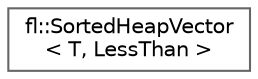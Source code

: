 digraph "Graphical Class Hierarchy"
{
 // LATEX_PDF_SIZE
  bgcolor="transparent";
  edge [fontname=Helvetica,fontsize=10,labelfontname=Helvetica,labelfontsize=10];
  node [fontname=Helvetica,fontsize=10,shape=box,height=0.2,width=0.4];
  rankdir="LR";
  Node0 [id="Node000000",label="fl::SortedHeapVector\l\< T, LessThan \>",height=0.2,width=0.4,color="grey40", fillcolor="white", style="filled",URL="$d0/d5c/classfl_1_1_sorted_heap_vector.html",tooltip=" "];
}
